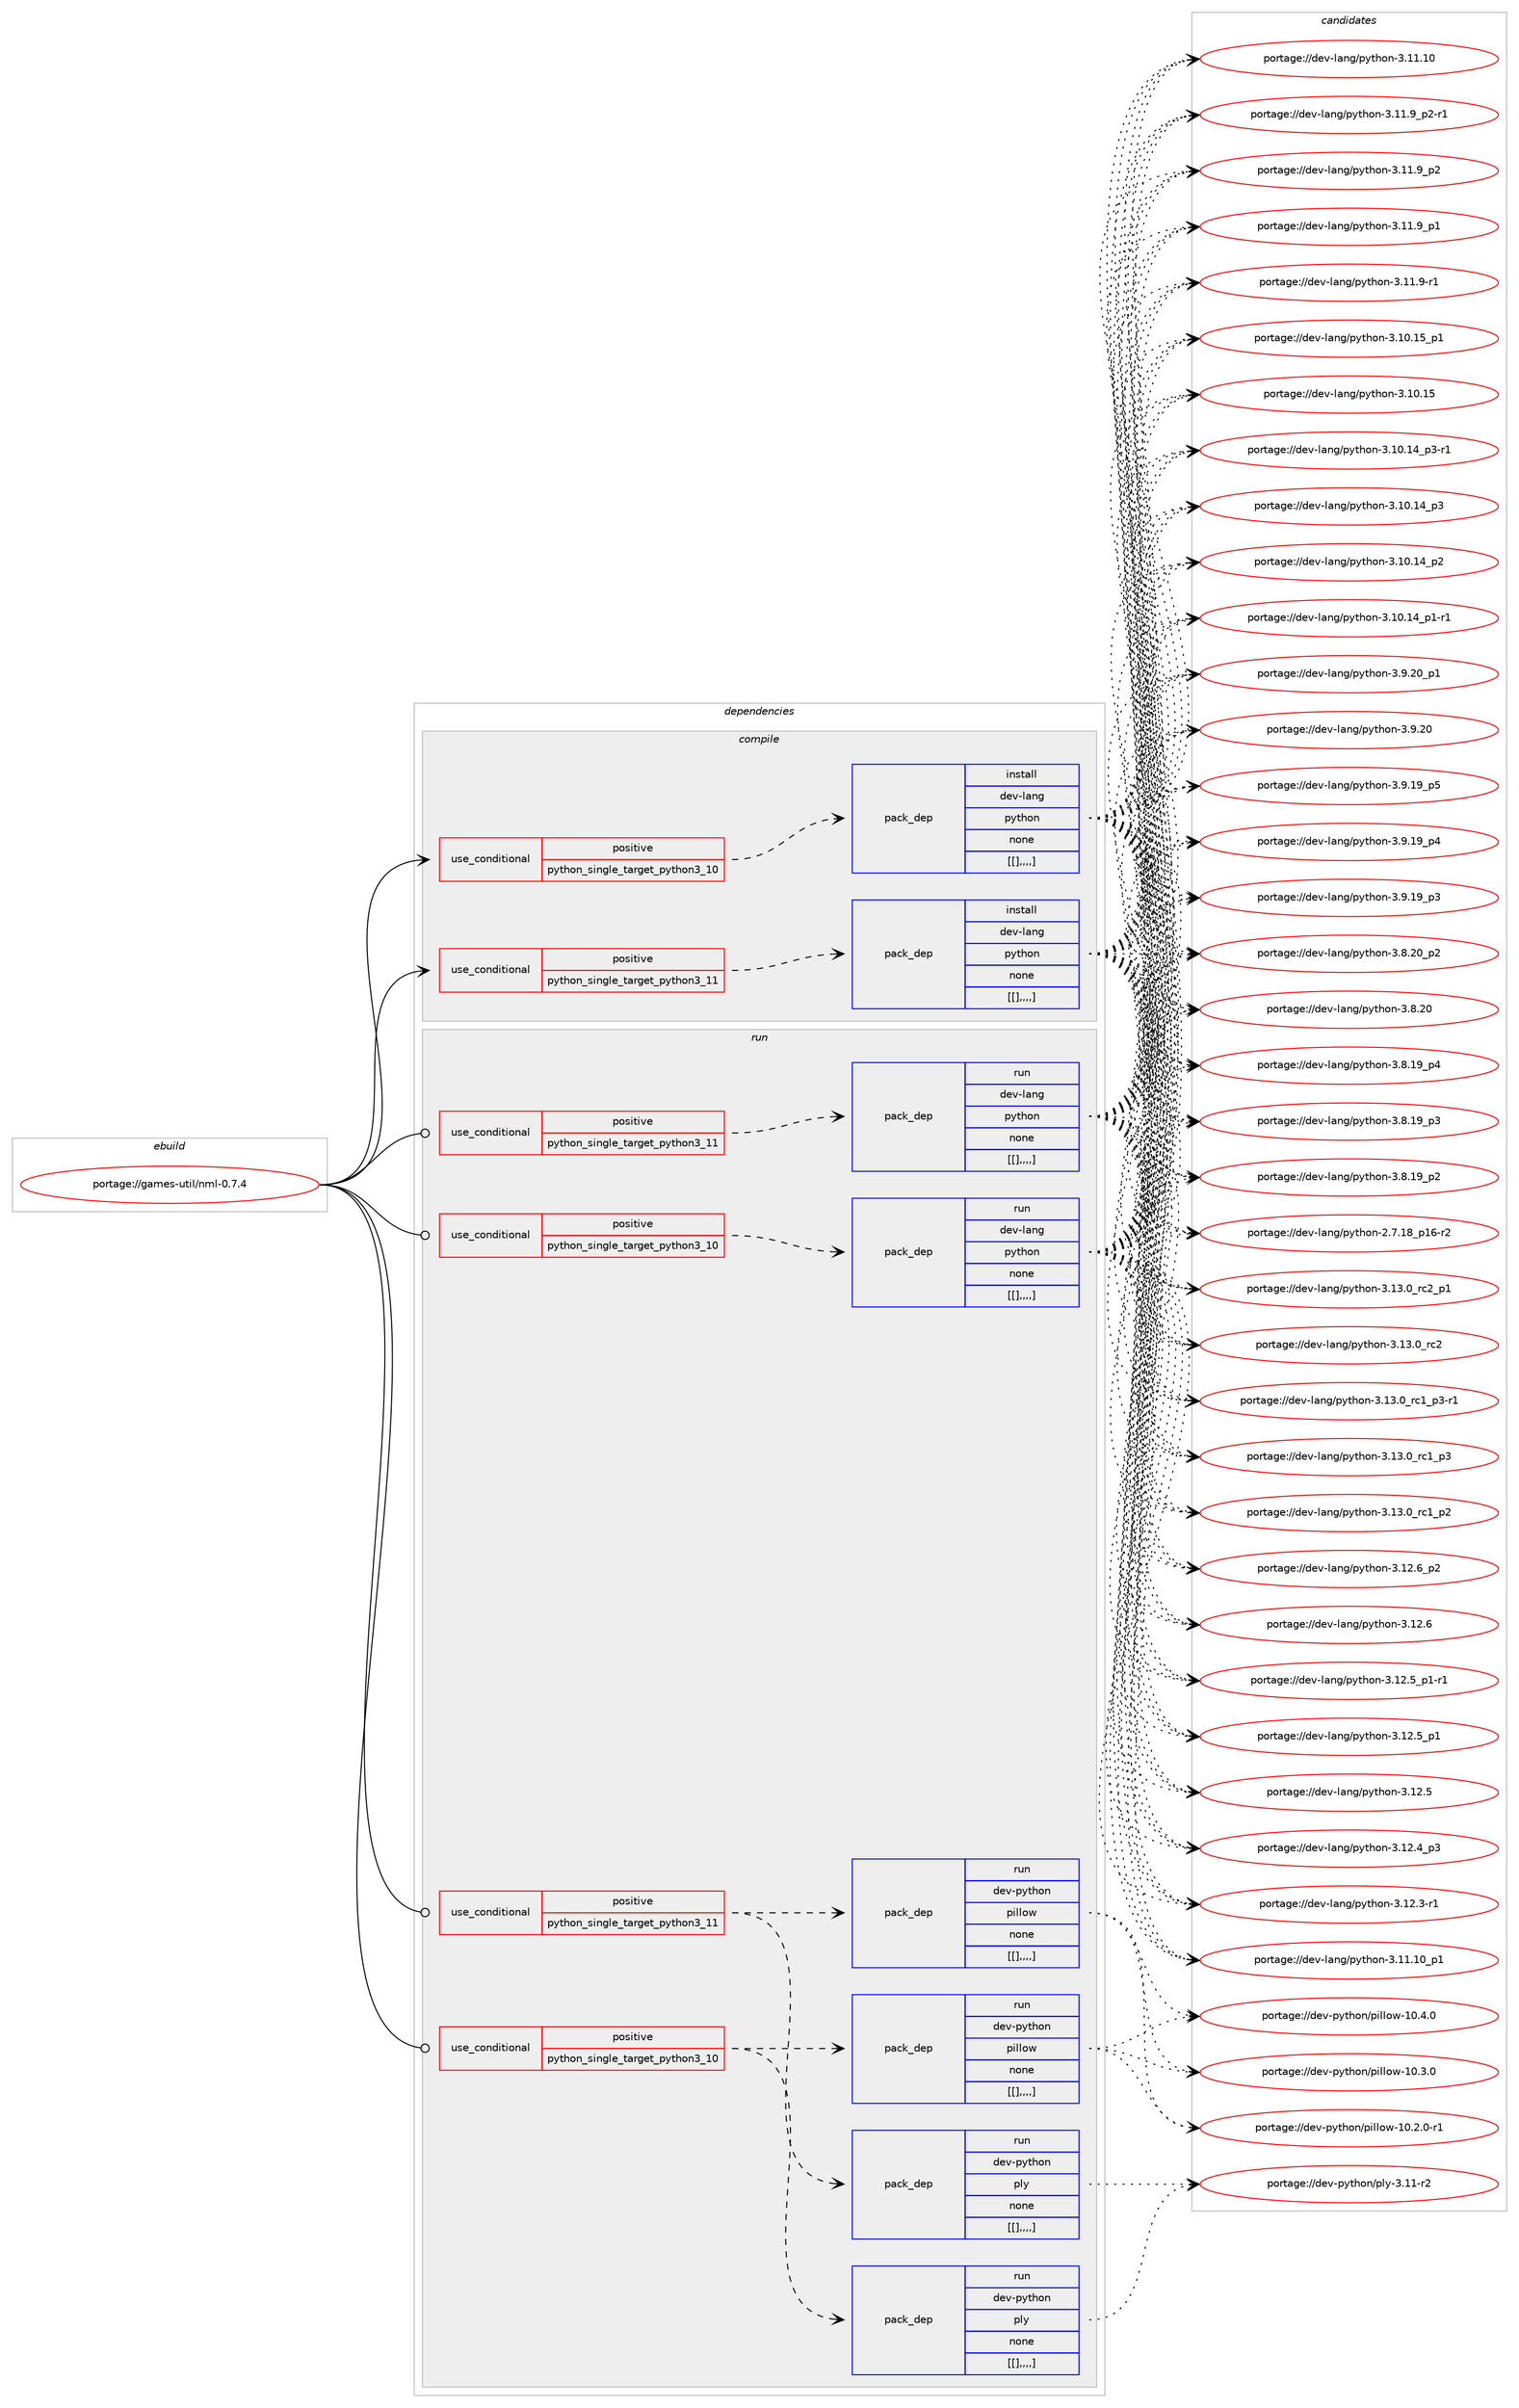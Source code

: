 digraph prolog {

# *************
# Graph options
# *************

newrank=true;
concentrate=true;
compound=true;
graph [rankdir=LR,fontname=Helvetica,fontsize=10,ranksep=1.5];#, ranksep=2.5, nodesep=0.2];
edge  [arrowhead=vee];
node  [fontname=Helvetica,fontsize=10];

# **********
# The ebuild
# **********

subgraph cluster_leftcol {
color=gray;
label=<<i>ebuild</i>>;
id [label="portage://games-util/nml-0.7.4", color=red, width=4, href="../games-util/nml-0.7.4.svg"];
}

# ****************
# The dependencies
# ****************

subgraph cluster_midcol {
color=gray;
label=<<i>dependencies</i>>;
subgraph cluster_compile {
fillcolor="#eeeeee";
style=filled;
label=<<i>compile</i>>;
subgraph cond67542 {
dependency240884 [label=<<TABLE BORDER="0" CELLBORDER="1" CELLSPACING="0" CELLPADDING="4"><TR><TD ROWSPAN="3" CELLPADDING="10">use_conditional</TD></TR><TR><TD>positive</TD></TR><TR><TD>python_single_target_python3_10</TD></TR></TABLE>>, shape=none, color=red];
subgraph pack171828 {
dependency240885 [label=<<TABLE BORDER="0" CELLBORDER="1" CELLSPACING="0" CELLPADDING="4" WIDTH="220"><TR><TD ROWSPAN="6" CELLPADDING="30">pack_dep</TD></TR><TR><TD WIDTH="110">install</TD></TR><TR><TD>dev-lang</TD></TR><TR><TD>python</TD></TR><TR><TD>none</TD></TR><TR><TD>[[],,,,]</TD></TR></TABLE>>, shape=none, color=blue];
}
dependency240884:e -> dependency240885:w [weight=20,style="dashed",arrowhead="vee"];
}
id:e -> dependency240884:w [weight=20,style="solid",arrowhead="vee"];
subgraph cond67543 {
dependency240886 [label=<<TABLE BORDER="0" CELLBORDER="1" CELLSPACING="0" CELLPADDING="4"><TR><TD ROWSPAN="3" CELLPADDING="10">use_conditional</TD></TR><TR><TD>positive</TD></TR><TR><TD>python_single_target_python3_11</TD></TR></TABLE>>, shape=none, color=red];
subgraph pack171829 {
dependency240887 [label=<<TABLE BORDER="0" CELLBORDER="1" CELLSPACING="0" CELLPADDING="4" WIDTH="220"><TR><TD ROWSPAN="6" CELLPADDING="30">pack_dep</TD></TR><TR><TD WIDTH="110">install</TD></TR><TR><TD>dev-lang</TD></TR><TR><TD>python</TD></TR><TR><TD>none</TD></TR><TR><TD>[[],,,,]</TD></TR></TABLE>>, shape=none, color=blue];
}
dependency240886:e -> dependency240887:w [weight=20,style="dashed",arrowhead="vee"];
}
id:e -> dependency240886:w [weight=20,style="solid",arrowhead="vee"];
}
subgraph cluster_compileandrun {
fillcolor="#eeeeee";
style=filled;
label=<<i>compile and run</i>>;
}
subgraph cluster_run {
fillcolor="#eeeeee";
style=filled;
label=<<i>run</i>>;
subgraph cond67544 {
dependency240888 [label=<<TABLE BORDER="0" CELLBORDER="1" CELLSPACING="0" CELLPADDING="4"><TR><TD ROWSPAN="3" CELLPADDING="10">use_conditional</TD></TR><TR><TD>positive</TD></TR><TR><TD>python_single_target_python3_10</TD></TR></TABLE>>, shape=none, color=red];
subgraph pack171830 {
dependency240889 [label=<<TABLE BORDER="0" CELLBORDER="1" CELLSPACING="0" CELLPADDING="4" WIDTH="220"><TR><TD ROWSPAN="6" CELLPADDING="30">pack_dep</TD></TR><TR><TD WIDTH="110">run</TD></TR><TR><TD>dev-lang</TD></TR><TR><TD>python</TD></TR><TR><TD>none</TD></TR><TR><TD>[[],,,,]</TD></TR></TABLE>>, shape=none, color=blue];
}
dependency240888:e -> dependency240889:w [weight=20,style="dashed",arrowhead="vee"];
}
id:e -> dependency240888:w [weight=20,style="solid",arrowhead="odot"];
subgraph cond67545 {
dependency240890 [label=<<TABLE BORDER="0" CELLBORDER="1" CELLSPACING="0" CELLPADDING="4"><TR><TD ROWSPAN="3" CELLPADDING="10">use_conditional</TD></TR><TR><TD>positive</TD></TR><TR><TD>python_single_target_python3_10</TD></TR></TABLE>>, shape=none, color=red];
subgraph pack171831 {
dependency240891 [label=<<TABLE BORDER="0" CELLBORDER="1" CELLSPACING="0" CELLPADDING="4" WIDTH="220"><TR><TD ROWSPAN="6" CELLPADDING="30">pack_dep</TD></TR><TR><TD WIDTH="110">run</TD></TR><TR><TD>dev-python</TD></TR><TR><TD>pillow</TD></TR><TR><TD>none</TD></TR><TR><TD>[[],,,,]</TD></TR></TABLE>>, shape=none, color=blue];
}
dependency240890:e -> dependency240891:w [weight=20,style="dashed",arrowhead="vee"];
subgraph pack171832 {
dependency240892 [label=<<TABLE BORDER="0" CELLBORDER="1" CELLSPACING="0" CELLPADDING="4" WIDTH="220"><TR><TD ROWSPAN="6" CELLPADDING="30">pack_dep</TD></TR><TR><TD WIDTH="110">run</TD></TR><TR><TD>dev-python</TD></TR><TR><TD>ply</TD></TR><TR><TD>none</TD></TR><TR><TD>[[],,,,]</TD></TR></TABLE>>, shape=none, color=blue];
}
dependency240890:e -> dependency240892:w [weight=20,style="dashed",arrowhead="vee"];
}
id:e -> dependency240890:w [weight=20,style="solid",arrowhead="odot"];
subgraph cond67546 {
dependency240893 [label=<<TABLE BORDER="0" CELLBORDER="1" CELLSPACING="0" CELLPADDING="4"><TR><TD ROWSPAN="3" CELLPADDING="10">use_conditional</TD></TR><TR><TD>positive</TD></TR><TR><TD>python_single_target_python3_11</TD></TR></TABLE>>, shape=none, color=red];
subgraph pack171833 {
dependency240894 [label=<<TABLE BORDER="0" CELLBORDER="1" CELLSPACING="0" CELLPADDING="4" WIDTH="220"><TR><TD ROWSPAN="6" CELLPADDING="30">pack_dep</TD></TR><TR><TD WIDTH="110">run</TD></TR><TR><TD>dev-lang</TD></TR><TR><TD>python</TD></TR><TR><TD>none</TD></TR><TR><TD>[[],,,,]</TD></TR></TABLE>>, shape=none, color=blue];
}
dependency240893:e -> dependency240894:w [weight=20,style="dashed",arrowhead="vee"];
}
id:e -> dependency240893:w [weight=20,style="solid",arrowhead="odot"];
subgraph cond67547 {
dependency240895 [label=<<TABLE BORDER="0" CELLBORDER="1" CELLSPACING="0" CELLPADDING="4"><TR><TD ROWSPAN="3" CELLPADDING="10">use_conditional</TD></TR><TR><TD>positive</TD></TR><TR><TD>python_single_target_python3_11</TD></TR></TABLE>>, shape=none, color=red];
subgraph pack171834 {
dependency240896 [label=<<TABLE BORDER="0" CELLBORDER="1" CELLSPACING="0" CELLPADDING="4" WIDTH="220"><TR><TD ROWSPAN="6" CELLPADDING="30">pack_dep</TD></TR><TR><TD WIDTH="110">run</TD></TR><TR><TD>dev-python</TD></TR><TR><TD>pillow</TD></TR><TR><TD>none</TD></TR><TR><TD>[[],,,,]</TD></TR></TABLE>>, shape=none, color=blue];
}
dependency240895:e -> dependency240896:w [weight=20,style="dashed",arrowhead="vee"];
subgraph pack171835 {
dependency240897 [label=<<TABLE BORDER="0" CELLBORDER="1" CELLSPACING="0" CELLPADDING="4" WIDTH="220"><TR><TD ROWSPAN="6" CELLPADDING="30">pack_dep</TD></TR><TR><TD WIDTH="110">run</TD></TR><TR><TD>dev-python</TD></TR><TR><TD>ply</TD></TR><TR><TD>none</TD></TR><TR><TD>[[],,,,]</TD></TR></TABLE>>, shape=none, color=blue];
}
dependency240895:e -> dependency240897:w [weight=20,style="dashed",arrowhead="vee"];
}
id:e -> dependency240895:w [weight=20,style="solid",arrowhead="odot"];
}
}

# **************
# The candidates
# **************

subgraph cluster_choices {
rank=same;
color=gray;
label=<<i>candidates</i>>;

subgraph choice171828 {
color=black;
nodesep=1;
choice100101118451089711010347112121116104111110455146495146489511499509511249 [label="portage://dev-lang/python-3.13.0_rc2_p1", color=red, width=4,href="../dev-lang/python-3.13.0_rc2_p1.svg"];
choice10010111845108971101034711212111610411111045514649514648951149950 [label="portage://dev-lang/python-3.13.0_rc2", color=red, width=4,href="../dev-lang/python-3.13.0_rc2.svg"];
choice1001011184510897110103471121211161041111104551464951464895114994995112514511449 [label="portage://dev-lang/python-3.13.0_rc1_p3-r1", color=red, width=4,href="../dev-lang/python-3.13.0_rc1_p3-r1.svg"];
choice100101118451089711010347112121116104111110455146495146489511499499511251 [label="portage://dev-lang/python-3.13.0_rc1_p3", color=red, width=4,href="../dev-lang/python-3.13.0_rc1_p3.svg"];
choice100101118451089711010347112121116104111110455146495146489511499499511250 [label="portage://dev-lang/python-3.13.0_rc1_p2", color=red, width=4,href="../dev-lang/python-3.13.0_rc1_p2.svg"];
choice100101118451089711010347112121116104111110455146495046549511250 [label="portage://dev-lang/python-3.12.6_p2", color=red, width=4,href="../dev-lang/python-3.12.6_p2.svg"];
choice10010111845108971101034711212111610411111045514649504654 [label="portage://dev-lang/python-3.12.6", color=red, width=4,href="../dev-lang/python-3.12.6.svg"];
choice1001011184510897110103471121211161041111104551464950465395112494511449 [label="portage://dev-lang/python-3.12.5_p1-r1", color=red, width=4,href="../dev-lang/python-3.12.5_p1-r1.svg"];
choice100101118451089711010347112121116104111110455146495046539511249 [label="portage://dev-lang/python-3.12.5_p1", color=red, width=4,href="../dev-lang/python-3.12.5_p1.svg"];
choice10010111845108971101034711212111610411111045514649504653 [label="portage://dev-lang/python-3.12.5", color=red, width=4,href="../dev-lang/python-3.12.5.svg"];
choice100101118451089711010347112121116104111110455146495046529511251 [label="portage://dev-lang/python-3.12.4_p3", color=red, width=4,href="../dev-lang/python-3.12.4_p3.svg"];
choice100101118451089711010347112121116104111110455146495046514511449 [label="portage://dev-lang/python-3.12.3-r1", color=red, width=4,href="../dev-lang/python-3.12.3-r1.svg"];
choice10010111845108971101034711212111610411111045514649494649489511249 [label="portage://dev-lang/python-3.11.10_p1", color=red, width=4,href="../dev-lang/python-3.11.10_p1.svg"];
choice1001011184510897110103471121211161041111104551464949464948 [label="portage://dev-lang/python-3.11.10", color=red, width=4,href="../dev-lang/python-3.11.10.svg"];
choice1001011184510897110103471121211161041111104551464949465795112504511449 [label="portage://dev-lang/python-3.11.9_p2-r1", color=red, width=4,href="../dev-lang/python-3.11.9_p2-r1.svg"];
choice100101118451089711010347112121116104111110455146494946579511250 [label="portage://dev-lang/python-3.11.9_p2", color=red, width=4,href="../dev-lang/python-3.11.9_p2.svg"];
choice100101118451089711010347112121116104111110455146494946579511249 [label="portage://dev-lang/python-3.11.9_p1", color=red, width=4,href="../dev-lang/python-3.11.9_p1.svg"];
choice100101118451089711010347112121116104111110455146494946574511449 [label="portage://dev-lang/python-3.11.9-r1", color=red, width=4,href="../dev-lang/python-3.11.9-r1.svg"];
choice10010111845108971101034711212111610411111045514649484649539511249 [label="portage://dev-lang/python-3.10.15_p1", color=red, width=4,href="../dev-lang/python-3.10.15_p1.svg"];
choice1001011184510897110103471121211161041111104551464948464953 [label="portage://dev-lang/python-3.10.15", color=red, width=4,href="../dev-lang/python-3.10.15.svg"];
choice100101118451089711010347112121116104111110455146494846495295112514511449 [label="portage://dev-lang/python-3.10.14_p3-r1", color=red, width=4,href="../dev-lang/python-3.10.14_p3-r1.svg"];
choice10010111845108971101034711212111610411111045514649484649529511251 [label="portage://dev-lang/python-3.10.14_p3", color=red, width=4,href="../dev-lang/python-3.10.14_p3.svg"];
choice10010111845108971101034711212111610411111045514649484649529511250 [label="portage://dev-lang/python-3.10.14_p2", color=red, width=4,href="../dev-lang/python-3.10.14_p2.svg"];
choice100101118451089711010347112121116104111110455146494846495295112494511449 [label="portage://dev-lang/python-3.10.14_p1-r1", color=red, width=4,href="../dev-lang/python-3.10.14_p1-r1.svg"];
choice100101118451089711010347112121116104111110455146574650489511249 [label="portage://dev-lang/python-3.9.20_p1", color=red, width=4,href="../dev-lang/python-3.9.20_p1.svg"];
choice10010111845108971101034711212111610411111045514657465048 [label="portage://dev-lang/python-3.9.20", color=red, width=4,href="../dev-lang/python-3.9.20.svg"];
choice100101118451089711010347112121116104111110455146574649579511253 [label="portage://dev-lang/python-3.9.19_p5", color=red, width=4,href="../dev-lang/python-3.9.19_p5.svg"];
choice100101118451089711010347112121116104111110455146574649579511252 [label="portage://dev-lang/python-3.9.19_p4", color=red, width=4,href="../dev-lang/python-3.9.19_p4.svg"];
choice100101118451089711010347112121116104111110455146574649579511251 [label="portage://dev-lang/python-3.9.19_p3", color=red, width=4,href="../dev-lang/python-3.9.19_p3.svg"];
choice100101118451089711010347112121116104111110455146564650489511250 [label="portage://dev-lang/python-3.8.20_p2", color=red, width=4,href="../dev-lang/python-3.8.20_p2.svg"];
choice10010111845108971101034711212111610411111045514656465048 [label="portage://dev-lang/python-3.8.20", color=red, width=4,href="../dev-lang/python-3.8.20.svg"];
choice100101118451089711010347112121116104111110455146564649579511252 [label="portage://dev-lang/python-3.8.19_p4", color=red, width=4,href="../dev-lang/python-3.8.19_p4.svg"];
choice100101118451089711010347112121116104111110455146564649579511251 [label="portage://dev-lang/python-3.8.19_p3", color=red, width=4,href="../dev-lang/python-3.8.19_p3.svg"];
choice100101118451089711010347112121116104111110455146564649579511250 [label="portage://dev-lang/python-3.8.19_p2", color=red, width=4,href="../dev-lang/python-3.8.19_p2.svg"];
choice100101118451089711010347112121116104111110455046554649569511249544511450 [label="portage://dev-lang/python-2.7.18_p16-r2", color=red, width=4,href="../dev-lang/python-2.7.18_p16-r2.svg"];
dependency240885:e -> choice100101118451089711010347112121116104111110455146495146489511499509511249:w [style=dotted,weight="100"];
dependency240885:e -> choice10010111845108971101034711212111610411111045514649514648951149950:w [style=dotted,weight="100"];
dependency240885:e -> choice1001011184510897110103471121211161041111104551464951464895114994995112514511449:w [style=dotted,weight="100"];
dependency240885:e -> choice100101118451089711010347112121116104111110455146495146489511499499511251:w [style=dotted,weight="100"];
dependency240885:e -> choice100101118451089711010347112121116104111110455146495146489511499499511250:w [style=dotted,weight="100"];
dependency240885:e -> choice100101118451089711010347112121116104111110455146495046549511250:w [style=dotted,weight="100"];
dependency240885:e -> choice10010111845108971101034711212111610411111045514649504654:w [style=dotted,weight="100"];
dependency240885:e -> choice1001011184510897110103471121211161041111104551464950465395112494511449:w [style=dotted,weight="100"];
dependency240885:e -> choice100101118451089711010347112121116104111110455146495046539511249:w [style=dotted,weight="100"];
dependency240885:e -> choice10010111845108971101034711212111610411111045514649504653:w [style=dotted,weight="100"];
dependency240885:e -> choice100101118451089711010347112121116104111110455146495046529511251:w [style=dotted,weight="100"];
dependency240885:e -> choice100101118451089711010347112121116104111110455146495046514511449:w [style=dotted,weight="100"];
dependency240885:e -> choice10010111845108971101034711212111610411111045514649494649489511249:w [style=dotted,weight="100"];
dependency240885:e -> choice1001011184510897110103471121211161041111104551464949464948:w [style=dotted,weight="100"];
dependency240885:e -> choice1001011184510897110103471121211161041111104551464949465795112504511449:w [style=dotted,weight="100"];
dependency240885:e -> choice100101118451089711010347112121116104111110455146494946579511250:w [style=dotted,weight="100"];
dependency240885:e -> choice100101118451089711010347112121116104111110455146494946579511249:w [style=dotted,weight="100"];
dependency240885:e -> choice100101118451089711010347112121116104111110455146494946574511449:w [style=dotted,weight="100"];
dependency240885:e -> choice10010111845108971101034711212111610411111045514649484649539511249:w [style=dotted,weight="100"];
dependency240885:e -> choice1001011184510897110103471121211161041111104551464948464953:w [style=dotted,weight="100"];
dependency240885:e -> choice100101118451089711010347112121116104111110455146494846495295112514511449:w [style=dotted,weight="100"];
dependency240885:e -> choice10010111845108971101034711212111610411111045514649484649529511251:w [style=dotted,weight="100"];
dependency240885:e -> choice10010111845108971101034711212111610411111045514649484649529511250:w [style=dotted,weight="100"];
dependency240885:e -> choice100101118451089711010347112121116104111110455146494846495295112494511449:w [style=dotted,weight="100"];
dependency240885:e -> choice100101118451089711010347112121116104111110455146574650489511249:w [style=dotted,weight="100"];
dependency240885:e -> choice10010111845108971101034711212111610411111045514657465048:w [style=dotted,weight="100"];
dependency240885:e -> choice100101118451089711010347112121116104111110455146574649579511253:w [style=dotted,weight="100"];
dependency240885:e -> choice100101118451089711010347112121116104111110455146574649579511252:w [style=dotted,weight="100"];
dependency240885:e -> choice100101118451089711010347112121116104111110455146574649579511251:w [style=dotted,weight="100"];
dependency240885:e -> choice100101118451089711010347112121116104111110455146564650489511250:w [style=dotted,weight="100"];
dependency240885:e -> choice10010111845108971101034711212111610411111045514656465048:w [style=dotted,weight="100"];
dependency240885:e -> choice100101118451089711010347112121116104111110455146564649579511252:w [style=dotted,weight="100"];
dependency240885:e -> choice100101118451089711010347112121116104111110455146564649579511251:w [style=dotted,weight="100"];
dependency240885:e -> choice100101118451089711010347112121116104111110455146564649579511250:w [style=dotted,weight="100"];
dependency240885:e -> choice100101118451089711010347112121116104111110455046554649569511249544511450:w [style=dotted,weight="100"];
}
subgraph choice171829 {
color=black;
nodesep=1;
choice100101118451089711010347112121116104111110455146495146489511499509511249 [label="portage://dev-lang/python-3.13.0_rc2_p1", color=red, width=4,href="../dev-lang/python-3.13.0_rc2_p1.svg"];
choice10010111845108971101034711212111610411111045514649514648951149950 [label="portage://dev-lang/python-3.13.0_rc2", color=red, width=4,href="../dev-lang/python-3.13.0_rc2.svg"];
choice1001011184510897110103471121211161041111104551464951464895114994995112514511449 [label="portage://dev-lang/python-3.13.0_rc1_p3-r1", color=red, width=4,href="../dev-lang/python-3.13.0_rc1_p3-r1.svg"];
choice100101118451089711010347112121116104111110455146495146489511499499511251 [label="portage://dev-lang/python-3.13.0_rc1_p3", color=red, width=4,href="../dev-lang/python-3.13.0_rc1_p3.svg"];
choice100101118451089711010347112121116104111110455146495146489511499499511250 [label="portage://dev-lang/python-3.13.0_rc1_p2", color=red, width=4,href="../dev-lang/python-3.13.0_rc1_p2.svg"];
choice100101118451089711010347112121116104111110455146495046549511250 [label="portage://dev-lang/python-3.12.6_p2", color=red, width=4,href="../dev-lang/python-3.12.6_p2.svg"];
choice10010111845108971101034711212111610411111045514649504654 [label="portage://dev-lang/python-3.12.6", color=red, width=4,href="../dev-lang/python-3.12.6.svg"];
choice1001011184510897110103471121211161041111104551464950465395112494511449 [label="portage://dev-lang/python-3.12.5_p1-r1", color=red, width=4,href="../dev-lang/python-3.12.5_p1-r1.svg"];
choice100101118451089711010347112121116104111110455146495046539511249 [label="portage://dev-lang/python-3.12.5_p1", color=red, width=4,href="../dev-lang/python-3.12.5_p1.svg"];
choice10010111845108971101034711212111610411111045514649504653 [label="portage://dev-lang/python-3.12.5", color=red, width=4,href="../dev-lang/python-3.12.5.svg"];
choice100101118451089711010347112121116104111110455146495046529511251 [label="portage://dev-lang/python-3.12.4_p3", color=red, width=4,href="../dev-lang/python-3.12.4_p3.svg"];
choice100101118451089711010347112121116104111110455146495046514511449 [label="portage://dev-lang/python-3.12.3-r1", color=red, width=4,href="../dev-lang/python-3.12.3-r1.svg"];
choice10010111845108971101034711212111610411111045514649494649489511249 [label="portage://dev-lang/python-3.11.10_p1", color=red, width=4,href="../dev-lang/python-3.11.10_p1.svg"];
choice1001011184510897110103471121211161041111104551464949464948 [label="portage://dev-lang/python-3.11.10", color=red, width=4,href="../dev-lang/python-3.11.10.svg"];
choice1001011184510897110103471121211161041111104551464949465795112504511449 [label="portage://dev-lang/python-3.11.9_p2-r1", color=red, width=4,href="../dev-lang/python-3.11.9_p2-r1.svg"];
choice100101118451089711010347112121116104111110455146494946579511250 [label="portage://dev-lang/python-3.11.9_p2", color=red, width=4,href="../dev-lang/python-3.11.9_p2.svg"];
choice100101118451089711010347112121116104111110455146494946579511249 [label="portage://dev-lang/python-3.11.9_p1", color=red, width=4,href="../dev-lang/python-3.11.9_p1.svg"];
choice100101118451089711010347112121116104111110455146494946574511449 [label="portage://dev-lang/python-3.11.9-r1", color=red, width=4,href="../dev-lang/python-3.11.9-r1.svg"];
choice10010111845108971101034711212111610411111045514649484649539511249 [label="portage://dev-lang/python-3.10.15_p1", color=red, width=4,href="../dev-lang/python-3.10.15_p1.svg"];
choice1001011184510897110103471121211161041111104551464948464953 [label="portage://dev-lang/python-3.10.15", color=red, width=4,href="../dev-lang/python-3.10.15.svg"];
choice100101118451089711010347112121116104111110455146494846495295112514511449 [label="portage://dev-lang/python-3.10.14_p3-r1", color=red, width=4,href="../dev-lang/python-3.10.14_p3-r1.svg"];
choice10010111845108971101034711212111610411111045514649484649529511251 [label="portage://dev-lang/python-3.10.14_p3", color=red, width=4,href="../dev-lang/python-3.10.14_p3.svg"];
choice10010111845108971101034711212111610411111045514649484649529511250 [label="portage://dev-lang/python-3.10.14_p2", color=red, width=4,href="../dev-lang/python-3.10.14_p2.svg"];
choice100101118451089711010347112121116104111110455146494846495295112494511449 [label="portage://dev-lang/python-3.10.14_p1-r1", color=red, width=4,href="../dev-lang/python-3.10.14_p1-r1.svg"];
choice100101118451089711010347112121116104111110455146574650489511249 [label="portage://dev-lang/python-3.9.20_p1", color=red, width=4,href="../dev-lang/python-3.9.20_p1.svg"];
choice10010111845108971101034711212111610411111045514657465048 [label="portage://dev-lang/python-3.9.20", color=red, width=4,href="../dev-lang/python-3.9.20.svg"];
choice100101118451089711010347112121116104111110455146574649579511253 [label="portage://dev-lang/python-3.9.19_p5", color=red, width=4,href="../dev-lang/python-3.9.19_p5.svg"];
choice100101118451089711010347112121116104111110455146574649579511252 [label="portage://dev-lang/python-3.9.19_p4", color=red, width=4,href="../dev-lang/python-3.9.19_p4.svg"];
choice100101118451089711010347112121116104111110455146574649579511251 [label="portage://dev-lang/python-3.9.19_p3", color=red, width=4,href="../dev-lang/python-3.9.19_p3.svg"];
choice100101118451089711010347112121116104111110455146564650489511250 [label="portage://dev-lang/python-3.8.20_p2", color=red, width=4,href="../dev-lang/python-3.8.20_p2.svg"];
choice10010111845108971101034711212111610411111045514656465048 [label="portage://dev-lang/python-3.8.20", color=red, width=4,href="../dev-lang/python-3.8.20.svg"];
choice100101118451089711010347112121116104111110455146564649579511252 [label="portage://dev-lang/python-3.8.19_p4", color=red, width=4,href="../dev-lang/python-3.8.19_p4.svg"];
choice100101118451089711010347112121116104111110455146564649579511251 [label="portage://dev-lang/python-3.8.19_p3", color=red, width=4,href="../dev-lang/python-3.8.19_p3.svg"];
choice100101118451089711010347112121116104111110455146564649579511250 [label="portage://dev-lang/python-3.8.19_p2", color=red, width=4,href="../dev-lang/python-3.8.19_p2.svg"];
choice100101118451089711010347112121116104111110455046554649569511249544511450 [label="portage://dev-lang/python-2.7.18_p16-r2", color=red, width=4,href="../dev-lang/python-2.7.18_p16-r2.svg"];
dependency240887:e -> choice100101118451089711010347112121116104111110455146495146489511499509511249:w [style=dotted,weight="100"];
dependency240887:e -> choice10010111845108971101034711212111610411111045514649514648951149950:w [style=dotted,weight="100"];
dependency240887:e -> choice1001011184510897110103471121211161041111104551464951464895114994995112514511449:w [style=dotted,weight="100"];
dependency240887:e -> choice100101118451089711010347112121116104111110455146495146489511499499511251:w [style=dotted,weight="100"];
dependency240887:e -> choice100101118451089711010347112121116104111110455146495146489511499499511250:w [style=dotted,weight="100"];
dependency240887:e -> choice100101118451089711010347112121116104111110455146495046549511250:w [style=dotted,weight="100"];
dependency240887:e -> choice10010111845108971101034711212111610411111045514649504654:w [style=dotted,weight="100"];
dependency240887:e -> choice1001011184510897110103471121211161041111104551464950465395112494511449:w [style=dotted,weight="100"];
dependency240887:e -> choice100101118451089711010347112121116104111110455146495046539511249:w [style=dotted,weight="100"];
dependency240887:e -> choice10010111845108971101034711212111610411111045514649504653:w [style=dotted,weight="100"];
dependency240887:e -> choice100101118451089711010347112121116104111110455146495046529511251:w [style=dotted,weight="100"];
dependency240887:e -> choice100101118451089711010347112121116104111110455146495046514511449:w [style=dotted,weight="100"];
dependency240887:e -> choice10010111845108971101034711212111610411111045514649494649489511249:w [style=dotted,weight="100"];
dependency240887:e -> choice1001011184510897110103471121211161041111104551464949464948:w [style=dotted,weight="100"];
dependency240887:e -> choice1001011184510897110103471121211161041111104551464949465795112504511449:w [style=dotted,weight="100"];
dependency240887:e -> choice100101118451089711010347112121116104111110455146494946579511250:w [style=dotted,weight="100"];
dependency240887:e -> choice100101118451089711010347112121116104111110455146494946579511249:w [style=dotted,weight="100"];
dependency240887:e -> choice100101118451089711010347112121116104111110455146494946574511449:w [style=dotted,weight="100"];
dependency240887:e -> choice10010111845108971101034711212111610411111045514649484649539511249:w [style=dotted,weight="100"];
dependency240887:e -> choice1001011184510897110103471121211161041111104551464948464953:w [style=dotted,weight="100"];
dependency240887:e -> choice100101118451089711010347112121116104111110455146494846495295112514511449:w [style=dotted,weight="100"];
dependency240887:e -> choice10010111845108971101034711212111610411111045514649484649529511251:w [style=dotted,weight="100"];
dependency240887:e -> choice10010111845108971101034711212111610411111045514649484649529511250:w [style=dotted,weight="100"];
dependency240887:e -> choice100101118451089711010347112121116104111110455146494846495295112494511449:w [style=dotted,weight="100"];
dependency240887:e -> choice100101118451089711010347112121116104111110455146574650489511249:w [style=dotted,weight="100"];
dependency240887:e -> choice10010111845108971101034711212111610411111045514657465048:w [style=dotted,weight="100"];
dependency240887:e -> choice100101118451089711010347112121116104111110455146574649579511253:w [style=dotted,weight="100"];
dependency240887:e -> choice100101118451089711010347112121116104111110455146574649579511252:w [style=dotted,weight="100"];
dependency240887:e -> choice100101118451089711010347112121116104111110455146574649579511251:w [style=dotted,weight="100"];
dependency240887:e -> choice100101118451089711010347112121116104111110455146564650489511250:w [style=dotted,weight="100"];
dependency240887:e -> choice10010111845108971101034711212111610411111045514656465048:w [style=dotted,weight="100"];
dependency240887:e -> choice100101118451089711010347112121116104111110455146564649579511252:w [style=dotted,weight="100"];
dependency240887:e -> choice100101118451089711010347112121116104111110455146564649579511251:w [style=dotted,weight="100"];
dependency240887:e -> choice100101118451089711010347112121116104111110455146564649579511250:w [style=dotted,weight="100"];
dependency240887:e -> choice100101118451089711010347112121116104111110455046554649569511249544511450:w [style=dotted,weight="100"];
}
subgraph choice171830 {
color=black;
nodesep=1;
choice100101118451089711010347112121116104111110455146495146489511499509511249 [label="portage://dev-lang/python-3.13.0_rc2_p1", color=red, width=4,href="../dev-lang/python-3.13.0_rc2_p1.svg"];
choice10010111845108971101034711212111610411111045514649514648951149950 [label="portage://dev-lang/python-3.13.0_rc2", color=red, width=4,href="../dev-lang/python-3.13.0_rc2.svg"];
choice1001011184510897110103471121211161041111104551464951464895114994995112514511449 [label="portage://dev-lang/python-3.13.0_rc1_p3-r1", color=red, width=4,href="../dev-lang/python-3.13.0_rc1_p3-r1.svg"];
choice100101118451089711010347112121116104111110455146495146489511499499511251 [label="portage://dev-lang/python-3.13.0_rc1_p3", color=red, width=4,href="../dev-lang/python-3.13.0_rc1_p3.svg"];
choice100101118451089711010347112121116104111110455146495146489511499499511250 [label="portage://dev-lang/python-3.13.0_rc1_p2", color=red, width=4,href="../dev-lang/python-3.13.0_rc1_p2.svg"];
choice100101118451089711010347112121116104111110455146495046549511250 [label="portage://dev-lang/python-3.12.6_p2", color=red, width=4,href="../dev-lang/python-3.12.6_p2.svg"];
choice10010111845108971101034711212111610411111045514649504654 [label="portage://dev-lang/python-3.12.6", color=red, width=4,href="../dev-lang/python-3.12.6.svg"];
choice1001011184510897110103471121211161041111104551464950465395112494511449 [label="portage://dev-lang/python-3.12.5_p1-r1", color=red, width=4,href="../dev-lang/python-3.12.5_p1-r1.svg"];
choice100101118451089711010347112121116104111110455146495046539511249 [label="portage://dev-lang/python-3.12.5_p1", color=red, width=4,href="../dev-lang/python-3.12.5_p1.svg"];
choice10010111845108971101034711212111610411111045514649504653 [label="portage://dev-lang/python-3.12.5", color=red, width=4,href="../dev-lang/python-3.12.5.svg"];
choice100101118451089711010347112121116104111110455146495046529511251 [label="portage://dev-lang/python-3.12.4_p3", color=red, width=4,href="../dev-lang/python-3.12.4_p3.svg"];
choice100101118451089711010347112121116104111110455146495046514511449 [label="portage://dev-lang/python-3.12.3-r1", color=red, width=4,href="../dev-lang/python-3.12.3-r1.svg"];
choice10010111845108971101034711212111610411111045514649494649489511249 [label="portage://dev-lang/python-3.11.10_p1", color=red, width=4,href="../dev-lang/python-3.11.10_p1.svg"];
choice1001011184510897110103471121211161041111104551464949464948 [label="portage://dev-lang/python-3.11.10", color=red, width=4,href="../dev-lang/python-3.11.10.svg"];
choice1001011184510897110103471121211161041111104551464949465795112504511449 [label="portage://dev-lang/python-3.11.9_p2-r1", color=red, width=4,href="../dev-lang/python-3.11.9_p2-r1.svg"];
choice100101118451089711010347112121116104111110455146494946579511250 [label="portage://dev-lang/python-3.11.9_p2", color=red, width=4,href="../dev-lang/python-3.11.9_p2.svg"];
choice100101118451089711010347112121116104111110455146494946579511249 [label="portage://dev-lang/python-3.11.9_p1", color=red, width=4,href="../dev-lang/python-3.11.9_p1.svg"];
choice100101118451089711010347112121116104111110455146494946574511449 [label="portage://dev-lang/python-3.11.9-r1", color=red, width=4,href="../dev-lang/python-3.11.9-r1.svg"];
choice10010111845108971101034711212111610411111045514649484649539511249 [label="portage://dev-lang/python-3.10.15_p1", color=red, width=4,href="../dev-lang/python-3.10.15_p1.svg"];
choice1001011184510897110103471121211161041111104551464948464953 [label="portage://dev-lang/python-3.10.15", color=red, width=4,href="../dev-lang/python-3.10.15.svg"];
choice100101118451089711010347112121116104111110455146494846495295112514511449 [label="portage://dev-lang/python-3.10.14_p3-r1", color=red, width=4,href="../dev-lang/python-3.10.14_p3-r1.svg"];
choice10010111845108971101034711212111610411111045514649484649529511251 [label="portage://dev-lang/python-3.10.14_p3", color=red, width=4,href="../dev-lang/python-3.10.14_p3.svg"];
choice10010111845108971101034711212111610411111045514649484649529511250 [label="portage://dev-lang/python-3.10.14_p2", color=red, width=4,href="../dev-lang/python-3.10.14_p2.svg"];
choice100101118451089711010347112121116104111110455146494846495295112494511449 [label="portage://dev-lang/python-3.10.14_p1-r1", color=red, width=4,href="../dev-lang/python-3.10.14_p1-r1.svg"];
choice100101118451089711010347112121116104111110455146574650489511249 [label="portage://dev-lang/python-3.9.20_p1", color=red, width=4,href="../dev-lang/python-3.9.20_p1.svg"];
choice10010111845108971101034711212111610411111045514657465048 [label="portage://dev-lang/python-3.9.20", color=red, width=4,href="../dev-lang/python-3.9.20.svg"];
choice100101118451089711010347112121116104111110455146574649579511253 [label="portage://dev-lang/python-3.9.19_p5", color=red, width=4,href="../dev-lang/python-3.9.19_p5.svg"];
choice100101118451089711010347112121116104111110455146574649579511252 [label="portage://dev-lang/python-3.9.19_p4", color=red, width=4,href="../dev-lang/python-3.9.19_p4.svg"];
choice100101118451089711010347112121116104111110455146574649579511251 [label="portage://dev-lang/python-3.9.19_p3", color=red, width=4,href="../dev-lang/python-3.9.19_p3.svg"];
choice100101118451089711010347112121116104111110455146564650489511250 [label="portage://dev-lang/python-3.8.20_p2", color=red, width=4,href="../dev-lang/python-3.8.20_p2.svg"];
choice10010111845108971101034711212111610411111045514656465048 [label="portage://dev-lang/python-3.8.20", color=red, width=4,href="../dev-lang/python-3.8.20.svg"];
choice100101118451089711010347112121116104111110455146564649579511252 [label="portage://dev-lang/python-3.8.19_p4", color=red, width=4,href="../dev-lang/python-3.8.19_p4.svg"];
choice100101118451089711010347112121116104111110455146564649579511251 [label="portage://dev-lang/python-3.8.19_p3", color=red, width=4,href="../dev-lang/python-3.8.19_p3.svg"];
choice100101118451089711010347112121116104111110455146564649579511250 [label="portage://dev-lang/python-3.8.19_p2", color=red, width=4,href="../dev-lang/python-3.8.19_p2.svg"];
choice100101118451089711010347112121116104111110455046554649569511249544511450 [label="portage://dev-lang/python-2.7.18_p16-r2", color=red, width=4,href="../dev-lang/python-2.7.18_p16-r2.svg"];
dependency240889:e -> choice100101118451089711010347112121116104111110455146495146489511499509511249:w [style=dotted,weight="100"];
dependency240889:e -> choice10010111845108971101034711212111610411111045514649514648951149950:w [style=dotted,weight="100"];
dependency240889:e -> choice1001011184510897110103471121211161041111104551464951464895114994995112514511449:w [style=dotted,weight="100"];
dependency240889:e -> choice100101118451089711010347112121116104111110455146495146489511499499511251:w [style=dotted,weight="100"];
dependency240889:e -> choice100101118451089711010347112121116104111110455146495146489511499499511250:w [style=dotted,weight="100"];
dependency240889:e -> choice100101118451089711010347112121116104111110455146495046549511250:w [style=dotted,weight="100"];
dependency240889:e -> choice10010111845108971101034711212111610411111045514649504654:w [style=dotted,weight="100"];
dependency240889:e -> choice1001011184510897110103471121211161041111104551464950465395112494511449:w [style=dotted,weight="100"];
dependency240889:e -> choice100101118451089711010347112121116104111110455146495046539511249:w [style=dotted,weight="100"];
dependency240889:e -> choice10010111845108971101034711212111610411111045514649504653:w [style=dotted,weight="100"];
dependency240889:e -> choice100101118451089711010347112121116104111110455146495046529511251:w [style=dotted,weight="100"];
dependency240889:e -> choice100101118451089711010347112121116104111110455146495046514511449:w [style=dotted,weight="100"];
dependency240889:e -> choice10010111845108971101034711212111610411111045514649494649489511249:w [style=dotted,weight="100"];
dependency240889:e -> choice1001011184510897110103471121211161041111104551464949464948:w [style=dotted,weight="100"];
dependency240889:e -> choice1001011184510897110103471121211161041111104551464949465795112504511449:w [style=dotted,weight="100"];
dependency240889:e -> choice100101118451089711010347112121116104111110455146494946579511250:w [style=dotted,weight="100"];
dependency240889:e -> choice100101118451089711010347112121116104111110455146494946579511249:w [style=dotted,weight="100"];
dependency240889:e -> choice100101118451089711010347112121116104111110455146494946574511449:w [style=dotted,weight="100"];
dependency240889:e -> choice10010111845108971101034711212111610411111045514649484649539511249:w [style=dotted,weight="100"];
dependency240889:e -> choice1001011184510897110103471121211161041111104551464948464953:w [style=dotted,weight="100"];
dependency240889:e -> choice100101118451089711010347112121116104111110455146494846495295112514511449:w [style=dotted,weight="100"];
dependency240889:e -> choice10010111845108971101034711212111610411111045514649484649529511251:w [style=dotted,weight="100"];
dependency240889:e -> choice10010111845108971101034711212111610411111045514649484649529511250:w [style=dotted,weight="100"];
dependency240889:e -> choice100101118451089711010347112121116104111110455146494846495295112494511449:w [style=dotted,weight="100"];
dependency240889:e -> choice100101118451089711010347112121116104111110455146574650489511249:w [style=dotted,weight="100"];
dependency240889:e -> choice10010111845108971101034711212111610411111045514657465048:w [style=dotted,weight="100"];
dependency240889:e -> choice100101118451089711010347112121116104111110455146574649579511253:w [style=dotted,weight="100"];
dependency240889:e -> choice100101118451089711010347112121116104111110455146574649579511252:w [style=dotted,weight="100"];
dependency240889:e -> choice100101118451089711010347112121116104111110455146574649579511251:w [style=dotted,weight="100"];
dependency240889:e -> choice100101118451089711010347112121116104111110455146564650489511250:w [style=dotted,weight="100"];
dependency240889:e -> choice10010111845108971101034711212111610411111045514656465048:w [style=dotted,weight="100"];
dependency240889:e -> choice100101118451089711010347112121116104111110455146564649579511252:w [style=dotted,weight="100"];
dependency240889:e -> choice100101118451089711010347112121116104111110455146564649579511251:w [style=dotted,weight="100"];
dependency240889:e -> choice100101118451089711010347112121116104111110455146564649579511250:w [style=dotted,weight="100"];
dependency240889:e -> choice100101118451089711010347112121116104111110455046554649569511249544511450:w [style=dotted,weight="100"];
}
subgraph choice171831 {
color=black;
nodesep=1;
choice100101118451121211161041111104711210510810811111945494846524648 [label="portage://dev-python/pillow-10.4.0", color=red, width=4,href="../dev-python/pillow-10.4.0.svg"];
choice100101118451121211161041111104711210510810811111945494846514648 [label="portage://dev-python/pillow-10.3.0", color=red, width=4,href="../dev-python/pillow-10.3.0.svg"];
choice1001011184511212111610411111047112105108108111119454948465046484511449 [label="portage://dev-python/pillow-10.2.0-r1", color=red, width=4,href="../dev-python/pillow-10.2.0-r1.svg"];
dependency240891:e -> choice100101118451121211161041111104711210510810811111945494846524648:w [style=dotted,weight="100"];
dependency240891:e -> choice100101118451121211161041111104711210510810811111945494846514648:w [style=dotted,weight="100"];
dependency240891:e -> choice1001011184511212111610411111047112105108108111119454948465046484511449:w [style=dotted,weight="100"];
}
subgraph choice171832 {
color=black;
nodesep=1;
choice100101118451121211161041111104711210812145514649494511450 [label="portage://dev-python/ply-3.11-r2", color=red, width=4,href="../dev-python/ply-3.11-r2.svg"];
dependency240892:e -> choice100101118451121211161041111104711210812145514649494511450:w [style=dotted,weight="100"];
}
subgraph choice171833 {
color=black;
nodesep=1;
choice100101118451089711010347112121116104111110455146495146489511499509511249 [label="portage://dev-lang/python-3.13.0_rc2_p1", color=red, width=4,href="../dev-lang/python-3.13.0_rc2_p1.svg"];
choice10010111845108971101034711212111610411111045514649514648951149950 [label="portage://dev-lang/python-3.13.0_rc2", color=red, width=4,href="../dev-lang/python-3.13.0_rc2.svg"];
choice1001011184510897110103471121211161041111104551464951464895114994995112514511449 [label="portage://dev-lang/python-3.13.0_rc1_p3-r1", color=red, width=4,href="../dev-lang/python-3.13.0_rc1_p3-r1.svg"];
choice100101118451089711010347112121116104111110455146495146489511499499511251 [label="portage://dev-lang/python-3.13.0_rc1_p3", color=red, width=4,href="../dev-lang/python-3.13.0_rc1_p3.svg"];
choice100101118451089711010347112121116104111110455146495146489511499499511250 [label="portage://dev-lang/python-3.13.0_rc1_p2", color=red, width=4,href="../dev-lang/python-3.13.0_rc1_p2.svg"];
choice100101118451089711010347112121116104111110455146495046549511250 [label="portage://dev-lang/python-3.12.6_p2", color=red, width=4,href="../dev-lang/python-3.12.6_p2.svg"];
choice10010111845108971101034711212111610411111045514649504654 [label="portage://dev-lang/python-3.12.6", color=red, width=4,href="../dev-lang/python-3.12.6.svg"];
choice1001011184510897110103471121211161041111104551464950465395112494511449 [label="portage://dev-lang/python-3.12.5_p1-r1", color=red, width=4,href="../dev-lang/python-3.12.5_p1-r1.svg"];
choice100101118451089711010347112121116104111110455146495046539511249 [label="portage://dev-lang/python-3.12.5_p1", color=red, width=4,href="../dev-lang/python-3.12.5_p1.svg"];
choice10010111845108971101034711212111610411111045514649504653 [label="portage://dev-lang/python-3.12.5", color=red, width=4,href="../dev-lang/python-3.12.5.svg"];
choice100101118451089711010347112121116104111110455146495046529511251 [label="portage://dev-lang/python-3.12.4_p3", color=red, width=4,href="../dev-lang/python-3.12.4_p3.svg"];
choice100101118451089711010347112121116104111110455146495046514511449 [label="portage://dev-lang/python-3.12.3-r1", color=red, width=4,href="../dev-lang/python-3.12.3-r1.svg"];
choice10010111845108971101034711212111610411111045514649494649489511249 [label="portage://dev-lang/python-3.11.10_p1", color=red, width=4,href="../dev-lang/python-3.11.10_p1.svg"];
choice1001011184510897110103471121211161041111104551464949464948 [label="portage://dev-lang/python-3.11.10", color=red, width=4,href="../dev-lang/python-3.11.10.svg"];
choice1001011184510897110103471121211161041111104551464949465795112504511449 [label="portage://dev-lang/python-3.11.9_p2-r1", color=red, width=4,href="../dev-lang/python-3.11.9_p2-r1.svg"];
choice100101118451089711010347112121116104111110455146494946579511250 [label="portage://dev-lang/python-3.11.9_p2", color=red, width=4,href="../dev-lang/python-3.11.9_p2.svg"];
choice100101118451089711010347112121116104111110455146494946579511249 [label="portage://dev-lang/python-3.11.9_p1", color=red, width=4,href="../dev-lang/python-3.11.9_p1.svg"];
choice100101118451089711010347112121116104111110455146494946574511449 [label="portage://dev-lang/python-3.11.9-r1", color=red, width=4,href="../dev-lang/python-3.11.9-r1.svg"];
choice10010111845108971101034711212111610411111045514649484649539511249 [label="portage://dev-lang/python-3.10.15_p1", color=red, width=4,href="../dev-lang/python-3.10.15_p1.svg"];
choice1001011184510897110103471121211161041111104551464948464953 [label="portage://dev-lang/python-3.10.15", color=red, width=4,href="../dev-lang/python-3.10.15.svg"];
choice100101118451089711010347112121116104111110455146494846495295112514511449 [label="portage://dev-lang/python-3.10.14_p3-r1", color=red, width=4,href="../dev-lang/python-3.10.14_p3-r1.svg"];
choice10010111845108971101034711212111610411111045514649484649529511251 [label="portage://dev-lang/python-3.10.14_p3", color=red, width=4,href="../dev-lang/python-3.10.14_p3.svg"];
choice10010111845108971101034711212111610411111045514649484649529511250 [label="portage://dev-lang/python-3.10.14_p2", color=red, width=4,href="../dev-lang/python-3.10.14_p2.svg"];
choice100101118451089711010347112121116104111110455146494846495295112494511449 [label="portage://dev-lang/python-3.10.14_p1-r1", color=red, width=4,href="../dev-lang/python-3.10.14_p1-r1.svg"];
choice100101118451089711010347112121116104111110455146574650489511249 [label="portage://dev-lang/python-3.9.20_p1", color=red, width=4,href="../dev-lang/python-3.9.20_p1.svg"];
choice10010111845108971101034711212111610411111045514657465048 [label="portage://dev-lang/python-3.9.20", color=red, width=4,href="../dev-lang/python-3.9.20.svg"];
choice100101118451089711010347112121116104111110455146574649579511253 [label="portage://dev-lang/python-3.9.19_p5", color=red, width=4,href="../dev-lang/python-3.9.19_p5.svg"];
choice100101118451089711010347112121116104111110455146574649579511252 [label="portage://dev-lang/python-3.9.19_p4", color=red, width=4,href="../dev-lang/python-3.9.19_p4.svg"];
choice100101118451089711010347112121116104111110455146574649579511251 [label="portage://dev-lang/python-3.9.19_p3", color=red, width=4,href="../dev-lang/python-3.9.19_p3.svg"];
choice100101118451089711010347112121116104111110455146564650489511250 [label="portage://dev-lang/python-3.8.20_p2", color=red, width=4,href="../dev-lang/python-3.8.20_p2.svg"];
choice10010111845108971101034711212111610411111045514656465048 [label="portage://dev-lang/python-3.8.20", color=red, width=4,href="../dev-lang/python-3.8.20.svg"];
choice100101118451089711010347112121116104111110455146564649579511252 [label="portage://dev-lang/python-3.8.19_p4", color=red, width=4,href="../dev-lang/python-3.8.19_p4.svg"];
choice100101118451089711010347112121116104111110455146564649579511251 [label="portage://dev-lang/python-3.8.19_p3", color=red, width=4,href="../dev-lang/python-3.8.19_p3.svg"];
choice100101118451089711010347112121116104111110455146564649579511250 [label="portage://dev-lang/python-3.8.19_p2", color=red, width=4,href="../dev-lang/python-3.8.19_p2.svg"];
choice100101118451089711010347112121116104111110455046554649569511249544511450 [label="portage://dev-lang/python-2.7.18_p16-r2", color=red, width=4,href="../dev-lang/python-2.7.18_p16-r2.svg"];
dependency240894:e -> choice100101118451089711010347112121116104111110455146495146489511499509511249:w [style=dotted,weight="100"];
dependency240894:e -> choice10010111845108971101034711212111610411111045514649514648951149950:w [style=dotted,weight="100"];
dependency240894:e -> choice1001011184510897110103471121211161041111104551464951464895114994995112514511449:w [style=dotted,weight="100"];
dependency240894:e -> choice100101118451089711010347112121116104111110455146495146489511499499511251:w [style=dotted,weight="100"];
dependency240894:e -> choice100101118451089711010347112121116104111110455146495146489511499499511250:w [style=dotted,weight="100"];
dependency240894:e -> choice100101118451089711010347112121116104111110455146495046549511250:w [style=dotted,weight="100"];
dependency240894:e -> choice10010111845108971101034711212111610411111045514649504654:w [style=dotted,weight="100"];
dependency240894:e -> choice1001011184510897110103471121211161041111104551464950465395112494511449:w [style=dotted,weight="100"];
dependency240894:e -> choice100101118451089711010347112121116104111110455146495046539511249:w [style=dotted,weight="100"];
dependency240894:e -> choice10010111845108971101034711212111610411111045514649504653:w [style=dotted,weight="100"];
dependency240894:e -> choice100101118451089711010347112121116104111110455146495046529511251:w [style=dotted,weight="100"];
dependency240894:e -> choice100101118451089711010347112121116104111110455146495046514511449:w [style=dotted,weight="100"];
dependency240894:e -> choice10010111845108971101034711212111610411111045514649494649489511249:w [style=dotted,weight="100"];
dependency240894:e -> choice1001011184510897110103471121211161041111104551464949464948:w [style=dotted,weight="100"];
dependency240894:e -> choice1001011184510897110103471121211161041111104551464949465795112504511449:w [style=dotted,weight="100"];
dependency240894:e -> choice100101118451089711010347112121116104111110455146494946579511250:w [style=dotted,weight="100"];
dependency240894:e -> choice100101118451089711010347112121116104111110455146494946579511249:w [style=dotted,weight="100"];
dependency240894:e -> choice100101118451089711010347112121116104111110455146494946574511449:w [style=dotted,weight="100"];
dependency240894:e -> choice10010111845108971101034711212111610411111045514649484649539511249:w [style=dotted,weight="100"];
dependency240894:e -> choice1001011184510897110103471121211161041111104551464948464953:w [style=dotted,weight="100"];
dependency240894:e -> choice100101118451089711010347112121116104111110455146494846495295112514511449:w [style=dotted,weight="100"];
dependency240894:e -> choice10010111845108971101034711212111610411111045514649484649529511251:w [style=dotted,weight="100"];
dependency240894:e -> choice10010111845108971101034711212111610411111045514649484649529511250:w [style=dotted,weight="100"];
dependency240894:e -> choice100101118451089711010347112121116104111110455146494846495295112494511449:w [style=dotted,weight="100"];
dependency240894:e -> choice100101118451089711010347112121116104111110455146574650489511249:w [style=dotted,weight="100"];
dependency240894:e -> choice10010111845108971101034711212111610411111045514657465048:w [style=dotted,weight="100"];
dependency240894:e -> choice100101118451089711010347112121116104111110455146574649579511253:w [style=dotted,weight="100"];
dependency240894:e -> choice100101118451089711010347112121116104111110455146574649579511252:w [style=dotted,weight="100"];
dependency240894:e -> choice100101118451089711010347112121116104111110455146574649579511251:w [style=dotted,weight="100"];
dependency240894:e -> choice100101118451089711010347112121116104111110455146564650489511250:w [style=dotted,weight="100"];
dependency240894:e -> choice10010111845108971101034711212111610411111045514656465048:w [style=dotted,weight="100"];
dependency240894:e -> choice100101118451089711010347112121116104111110455146564649579511252:w [style=dotted,weight="100"];
dependency240894:e -> choice100101118451089711010347112121116104111110455146564649579511251:w [style=dotted,weight="100"];
dependency240894:e -> choice100101118451089711010347112121116104111110455146564649579511250:w [style=dotted,weight="100"];
dependency240894:e -> choice100101118451089711010347112121116104111110455046554649569511249544511450:w [style=dotted,weight="100"];
}
subgraph choice171834 {
color=black;
nodesep=1;
choice100101118451121211161041111104711210510810811111945494846524648 [label="portage://dev-python/pillow-10.4.0", color=red, width=4,href="../dev-python/pillow-10.4.0.svg"];
choice100101118451121211161041111104711210510810811111945494846514648 [label="portage://dev-python/pillow-10.3.0", color=red, width=4,href="../dev-python/pillow-10.3.0.svg"];
choice1001011184511212111610411111047112105108108111119454948465046484511449 [label="portage://dev-python/pillow-10.2.0-r1", color=red, width=4,href="../dev-python/pillow-10.2.0-r1.svg"];
dependency240896:e -> choice100101118451121211161041111104711210510810811111945494846524648:w [style=dotted,weight="100"];
dependency240896:e -> choice100101118451121211161041111104711210510810811111945494846514648:w [style=dotted,weight="100"];
dependency240896:e -> choice1001011184511212111610411111047112105108108111119454948465046484511449:w [style=dotted,weight="100"];
}
subgraph choice171835 {
color=black;
nodesep=1;
choice100101118451121211161041111104711210812145514649494511450 [label="portage://dev-python/ply-3.11-r2", color=red, width=4,href="../dev-python/ply-3.11-r2.svg"];
dependency240897:e -> choice100101118451121211161041111104711210812145514649494511450:w [style=dotted,weight="100"];
}
}

}
